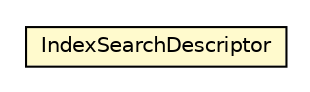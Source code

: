 #!/usr/local/bin/dot
#
# Class diagram 
# Generated by UMLGraph version R5_6-24-gf6e263 (http://www.umlgraph.org/)
#

digraph G {
	edge [fontname="Helvetica",fontsize=10,labelfontname="Helvetica",labelfontsize=10];
	node [fontname="Helvetica",fontsize=10,shape=plaintext];
	nodesep=0.25;
	ranksep=0.5;
	// com.orientechnologies.orient.core.sql.executor.IndexSearchDescriptor
	c1053804 [label=<<table title="com.orientechnologies.orient.core.sql.executor.IndexSearchDescriptor" border="0" cellborder="1" cellspacing="0" cellpadding="2" port="p" bgcolor="lemonChiffon" href="./IndexSearchDescriptor.html">
		<tr><td><table border="0" cellspacing="0" cellpadding="1">
<tr><td align="center" balign="center"> IndexSearchDescriptor </td></tr>
		</table></td></tr>
		</table>>, URL="./IndexSearchDescriptor.html", fontname="Helvetica", fontcolor="black", fontsize=10.0];
}

